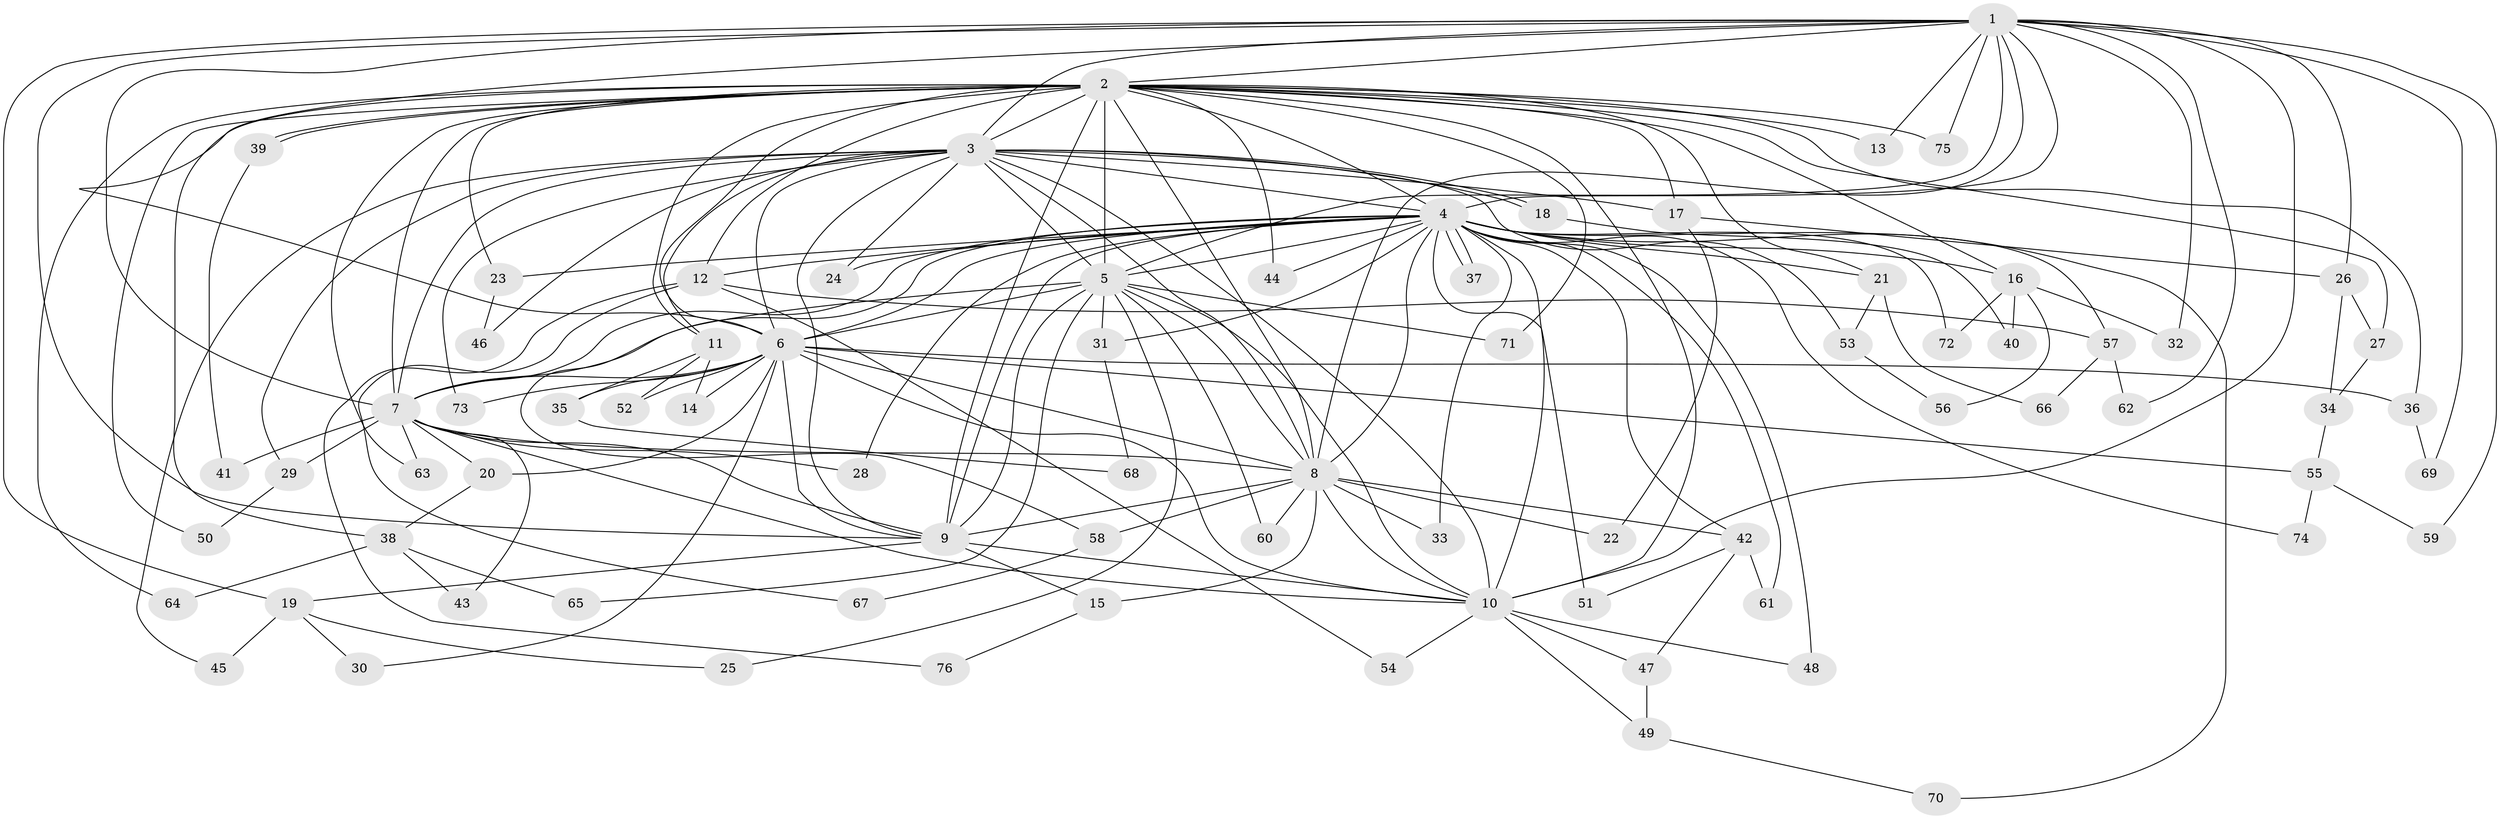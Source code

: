 // Generated by graph-tools (version 1.1) at 2025/13/03/09/25 04:13:46]
// undirected, 76 vertices, 177 edges
graph export_dot {
graph [start="1"]
  node [color=gray90,style=filled];
  1;
  2;
  3;
  4;
  5;
  6;
  7;
  8;
  9;
  10;
  11;
  12;
  13;
  14;
  15;
  16;
  17;
  18;
  19;
  20;
  21;
  22;
  23;
  24;
  25;
  26;
  27;
  28;
  29;
  30;
  31;
  32;
  33;
  34;
  35;
  36;
  37;
  38;
  39;
  40;
  41;
  42;
  43;
  44;
  45;
  46;
  47;
  48;
  49;
  50;
  51;
  52;
  53;
  54;
  55;
  56;
  57;
  58;
  59;
  60;
  61;
  62;
  63;
  64;
  65;
  66;
  67;
  68;
  69;
  70;
  71;
  72;
  73;
  74;
  75;
  76;
  1 -- 2;
  1 -- 3;
  1 -- 4;
  1 -- 5;
  1 -- 6;
  1 -- 7;
  1 -- 8;
  1 -- 9;
  1 -- 10;
  1 -- 13;
  1 -- 19;
  1 -- 26;
  1 -- 32;
  1 -- 59;
  1 -- 62;
  1 -- 69;
  1 -- 75;
  2 -- 3;
  2 -- 4;
  2 -- 5;
  2 -- 6;
  2 -- 7;
  2 -- 8;
  2 -- 9;
  2 -- 10;
  2 -- 11;
  2 -- 12;
  2 -- 13;
  2 -- 16;
  2 -- 17;
  2 -- 21;
  2 -- 23;
  2 -- 27;
  2 -- 36;
  2 -- 38;
  2 -- 39;
  2 -- 39;
  2 -- 44;
  2 -- 50;
  2 -- 63;
  2 -- 64;
  2 -- 71;
  2 -- 75;
  3 -- 4;
  3 -- 5;
  3 -- 6;
  3 -- 7;
  3 -- 8;
  3 -- 9;
  3 -- 10;
  3 -- 11;
  3 -- 17;
  3 -- 18;
  3 -- 18;
  3 -- 24;
  3 -- 29;
  3 -- 45;
  3 -- 46;
  3 -- 53;
  3 -- 73;
  4 -- 5;
  4 -- 6;
  4 -- 7;
  4 -- 8;
  4 -- 9;
  4 -- 10;
  4 -- 12;
  4 -- 16;
  4 -- 21;
  4 -- 23;
  4 -- 24;
  4 -- 28;
  4 -- 31;
  4 -- 33;
  4 -- 37;
  4 -- 37;
  4 -- 42;
  4 -- 44;
  4 -- 48;
  4 -- 51;
  4 -- 57;
  4 -- 58;
  4 -- 61;
  4 -- 70;
  4 -- 72;
  4 -- 74;
  5 -- 6;
  5 -- 7;
  5 -- 8;
  5 -- 9;
  5 -- 10;
  5 -- 25;
  5 -- 31;
  5 -- 60;
  5 -- 65;
  5 -- 71;
  6 -- 7;
  6 -- 8;
  6 -- 9;
  6 -- 10;
  6 -- 14;
  6 -- 20;
  6 -- 30;
  6 -- 35;
  6 -- 36;
  6 -- 52;
  6 -- 55;
  6 -- 73;
  7 -- 8;
  7 -- 9;
  7 -- 10;
  7 -- 20;
  7 -- 28;
  7 -- 29;
  7 -- 41;
  7 -- 43;
  7 -- 63;
  8 -- 9;
  8 -- 10;
  8 -- 15;
  8 -- 22;
  8 -- 33;
  8 -- 42;
  8 -- 58;
  8 -- 60;
  9 -- 10;
  9 -- 15;
  9 -- 19;
  10 -- 47;
  10 -- 48;
  10 -- 49;
  10 -- 54;
  11 -- 14;
  11 -- 35;
  11 -- 52;
  12 -- 54;
  12 -- 57;
  12 -- 67;
  12 -- 76;
  15 -- 76;
  16 -- 32;
  16 -- 40;
  16 -- 56;
  16 -- 72;
  17 -- 22;
  17 -- 26;
  18 -- 40;
  19 -- 25;
  19 -- 30;
  19 -- 45;
  20 -- 38;
  21 -- 53;
  21 -- 66;
  23 -- 46;
  26 -- 27;
  26 -- 34;
  27 -- 34;
  29 -- 50;
  31 -- 68;
  34 -- 55;
  35 -- 68;
  36 -- 69;
  38 -- 43;
  38 -- 64;
  38 -- 65;
  39 -- 41;
  42 -- 47;
  42 -- 51;
  42 -- 61;
  47 -- 49;
  49 -- 70;
  53 -- 56;
  55 -- 59;
  55 -- 74;
  57 -- 62;
  57 -- 66;
  58 -- 67;
}
